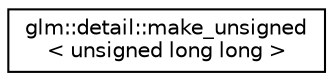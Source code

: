 digraph "Graphical Class Hierarchy"
{
  edge [fontname="Helvetica",fontsize="10",labelfontname="Helvetica",labelfontsize="10"];
  node [fontname="Helvetica",fontsize="10",shape=record];
  rankdir="LR";
  Node1 [label="glm::detail::make_unsigned\l\< unsigned long long \>",height=0.2,width=0.4,color="black", fillcolor="white", style="filled",URL="$structglm_1_1detail_1_1make__unsigned_3_01unsigned_01long_01long_01_4.html"];
}
